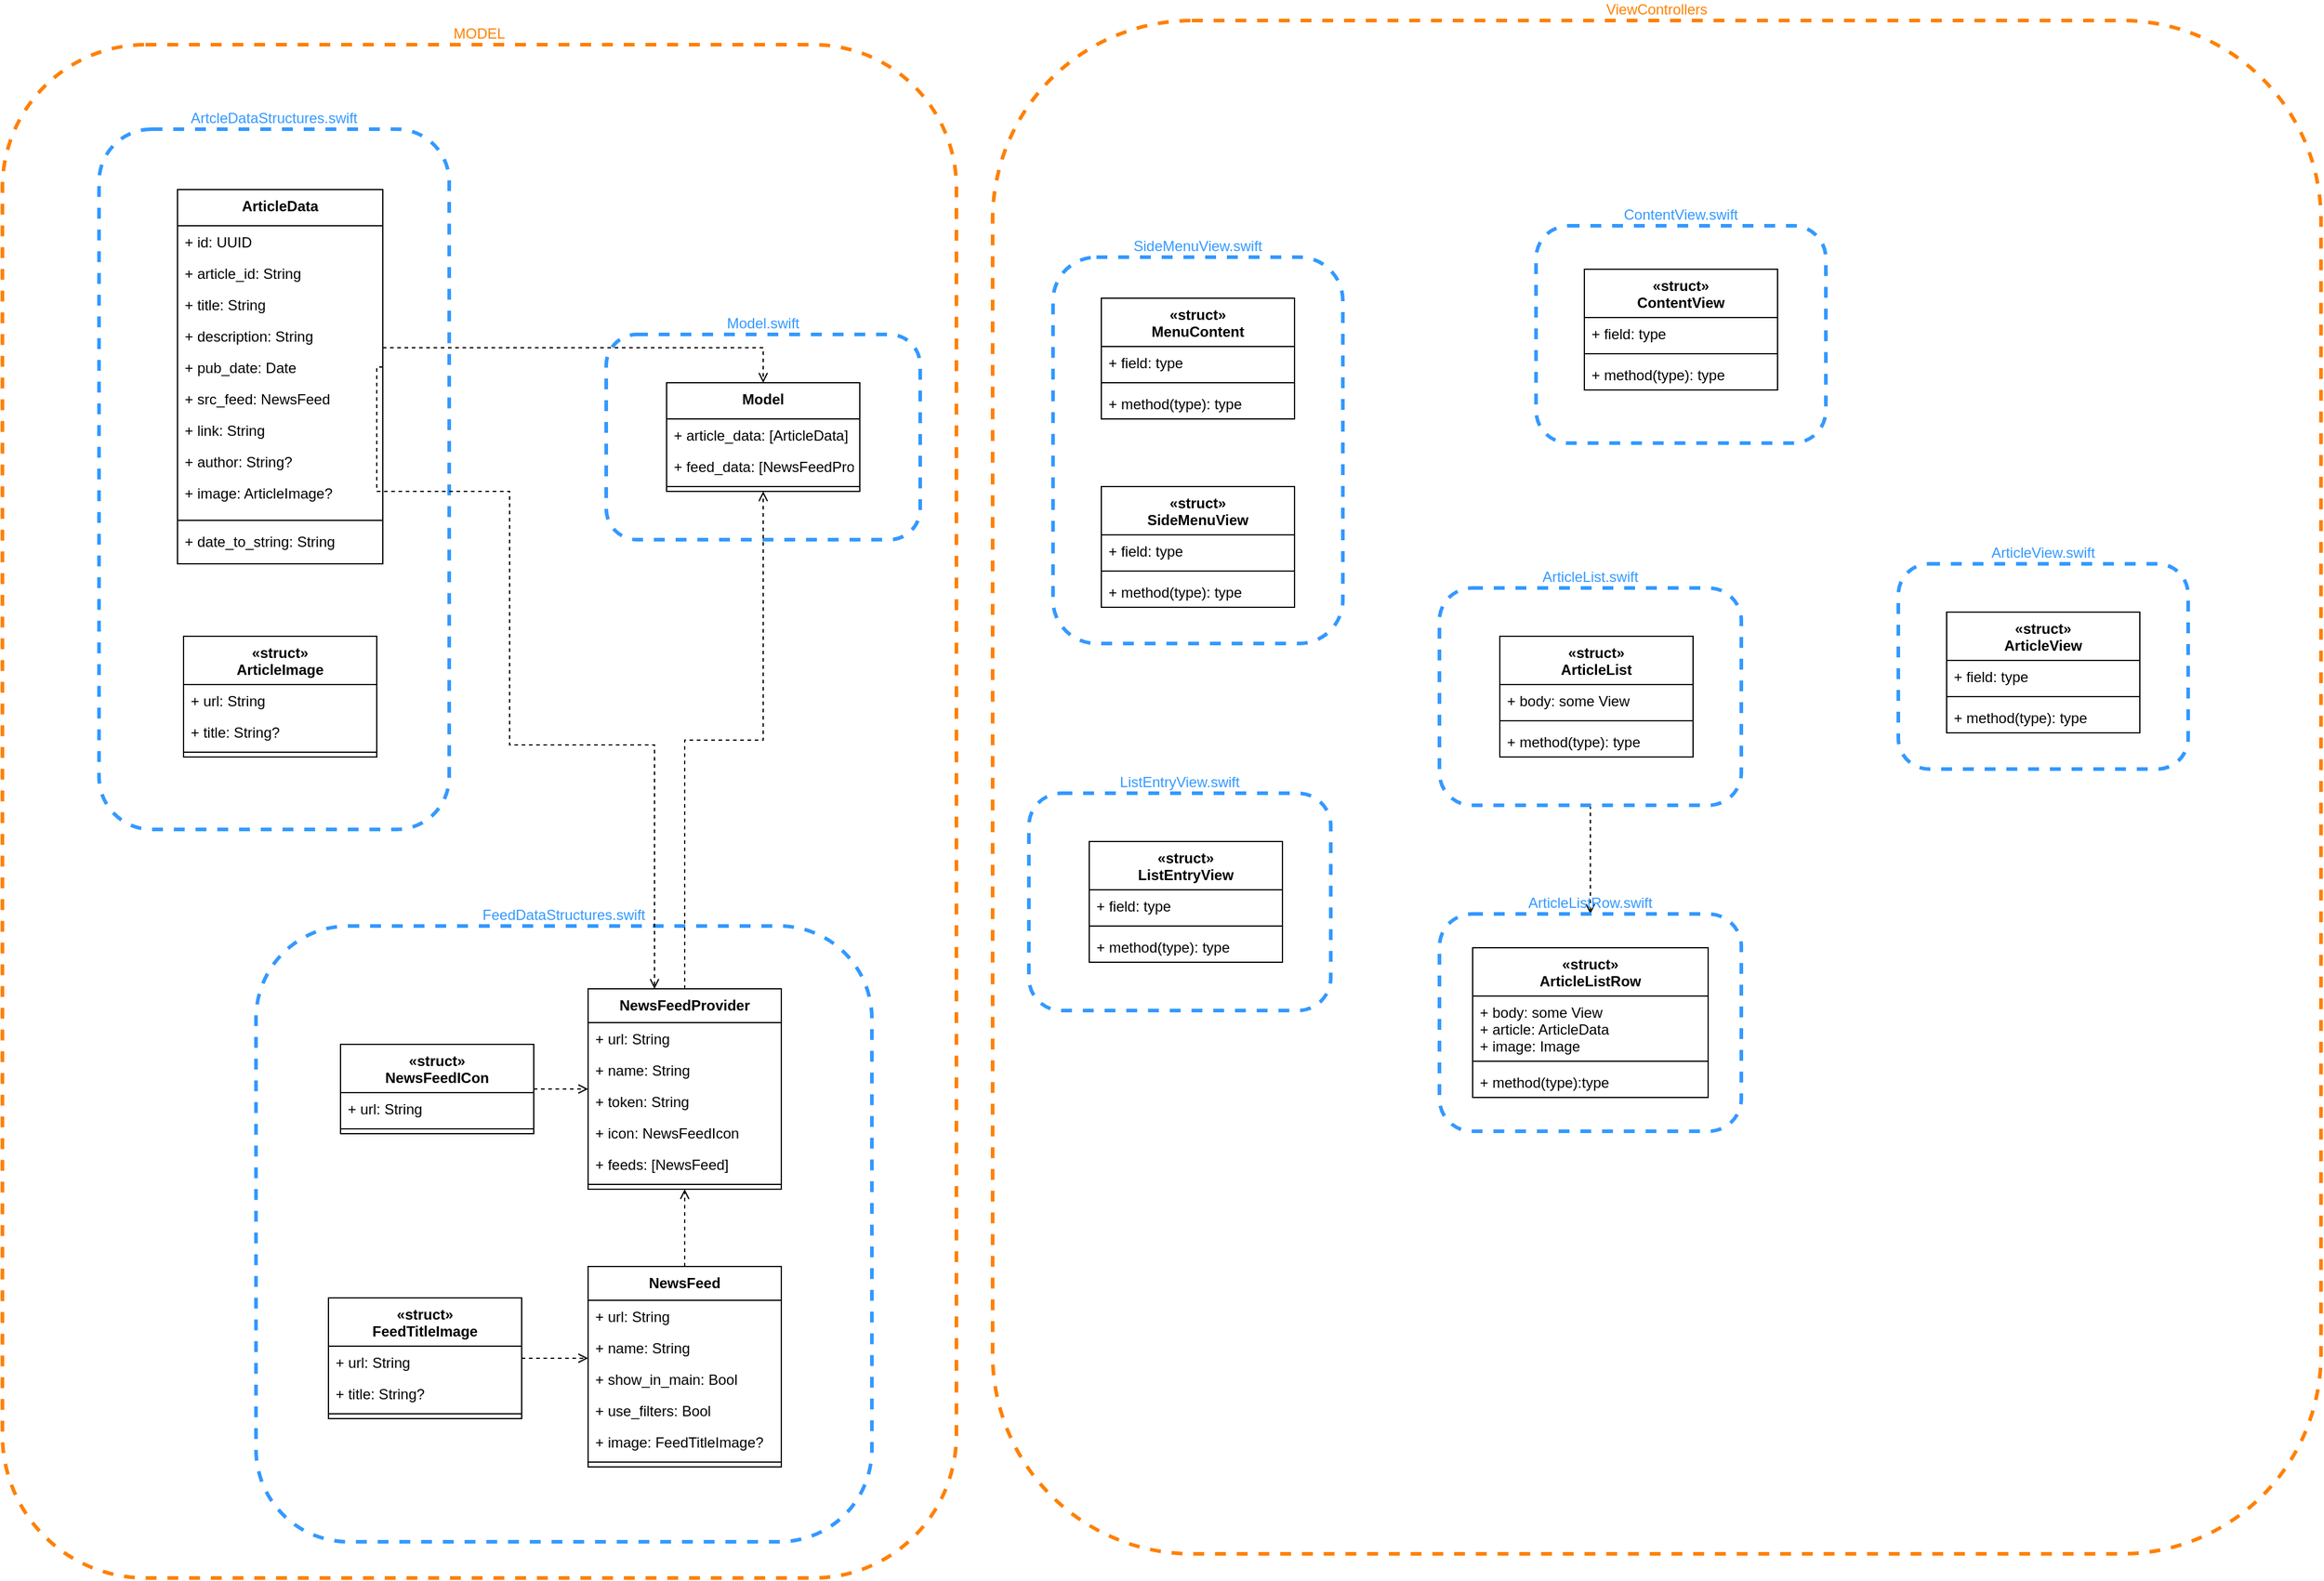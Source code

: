 <mxfile version="13.7.9" type="device"><diagram id="l1xl0v1_wxaMsd1O183A" name="UML"><mxGraphModel dx="2893" dy="1143" grid="1" gridSize="10" guides="1" tooltips="1" connect="1" arrows="1" fold="1" page="1" pageScale="1" pageWidth="827" pageHeight="1169" math="0" shadow="0"><root><mxCell id="0"/><mxCell id="1" parent="0"/><mxCell id="jRbRf-JTC5As9jBnpH00-109" value="ViewControllers" style="rounded=1;whiteSpace=wrap;html=1;fillColor=none;dashed=1;strokeWidth=3;labelPosition=center;verticalLabelPosition=top;align=center;verticalAlign=bottom;strokeColor=#FF8000;fontColor=#FF8000;" parent="1" vertex="1"><mxGeometry x="590" y="60" width="1100" height="1270" as="geometry"/></mxCell><mxCell id="jRbRf-JTC5As9jBnpH00-107" value="MODEL" style="rounded=1;whiteSpace=wrap;html=1;fillColor=none;dashed=1;strokeWidth=3;labelPosition=center;verticalLabelPosition=top;align=center;verticalAlign=bottom;strokeColor=#FF8000;fontColor=#FF8000;" parent="1" vertex="1"><mxGeometry x="-230" y="80" width="790" height="1270" as="geometry"/></mxCell><mxCell id="jRbRf-JTC5As9jBnpH00-10" value="Model.swift" style="rounded=1;whiteSpace=wrap;html=1;fillColor=none;dashed=1;strokeWidth=3;labelPosition=center;verticalLabelPosition=top;align=center;verticalAlign=bottom;strokeColor=#3399FF;fontColor=#3399FF;" parent="1" vertex="1"><mxGeometry x="270" y="320" width="260" height="170" as="geometry"/></mxCell><mxCell id="jRbRf-JTC5As9jBnpH00-24" value="SideMenuView.swift" style="rounded=1;whiteSpace=wrap;html=1;fillColor=none;dashed=1;strokeWidth=3;labelPosition=center;verticalLabelPosition=top;align=center;verticalAlign=bottom;strokeColor=#3399FF;fontColor=#3399FF;" parent="1" vertex="1"><mxGeometry x="640" y="256" width="240" height="320" as="geometry"/></mxCell><mxCell id="jRbRf-JTC5As9jBnpH00-15" value="ArtcleDataStructures.swift" style="rounded=1;whiteSpace=wrap;html=1;fillColor=none;dashed=1;strokeWidth=3;labelPosition=center;verticalLabelPosition=top;align=center;verticalAlign=bottom;strokeColor=#3399FF;fontColor=#3399FF;" parent="1" vertex="1"><mxGeometry x="-150" y="150" width="290" height="580" as="geometry"/></mxCell><mxCell id="jRbRf-JTC5As9jBnpH00-16" value="«struct»&#10;MenuContent" style="swimlane;fontStyle=1;align=center;verticalAlign=top;childLayout=stackLayout;horizontal=1;startSize=40;horizontalStack=0;resizeParent=1;resizeParentMax=0;resizeLast=0;collapsible=1;marginBottom=0;strokeColor=#000000;strokeWidth=1;fillColor=none;fontColor=#000000;" parent="1" vertex="1"><mxGeometry x="680" y="290" width="160" height="100" as="geometry"/></mxCell><mxCell id="jRbRf-JTC5As9jBnpH00-17" value="+ field: type" style="text;strokeColor=none;fillColor=none;align=left;verticalAlign=top;spacingLeft=4;spacingRight=4;overflow=hidden;rotatable=0;points=[[0,0.5],[1,0.5]];portConstraint=eastwest;" parent="jRbRf-JTC5As9jBnpH00-16" vertex="1"><mxGeometry y="40" width="160" height="26" as="geometry"/></mxCell><mxCell id="jRbRf-JTC5As9jBnpH00-18" value="" style="line;strokeWidth=1;fillColor=none;align=left;verticalAlign=middle;spacingTop=-1;spacingLeft=3;spacingRight=3;rotatable=0;labelPosition=right;points=[];portConstraint=eastwest;" parent="jRbRf-JTC5As9jBnpH00-16" vertex="1"><mxGeometry y="66" width="160" height="8" as="geometry"/></mxCell><mxCell id="jRbRf-JTC5As9jBnpH00-19" value="+ method(type): type" style="text;strokeColor=none;fillColor=none;align=left;verticalAlign=top;spacingLeft=4;spacingRight=4;overflow=hidden;rotatable=0;points=[[0,0.5],[1,0.5]];portConstraint=eastwest;" parent="jRbRf-JTC5As9jBnpH00-16" vertex="1"><mxGeometry y="74" width="160" height="26" as="geometry"/></mxCell><mxCell id="jRbRf-JTC5As9jBnpH00-25" value="«struct»&#10;SideMenuView" style="swimlane;fontStyle=1;align=center;verticalAlign=top;childLayout=stackLayout;horizontal=1;startSize=40;horizontalStack=0;resizeParent=1;resizeParentMax=0;resizeLast=0;collapsible=1;marginBottom=0;strokeColor=#000000;strokeWidth=1;fillColor=none;fontColor=#000000;" parent="1" vertex="1"><mxGeometry x="680" y="446.0" width="160" height="100" as="geometry"/></mxCell><mxCell id="jRbRf-JTC5As9jBnpH00-26" value="+ field: type" style="text;strokeColor=none;fillColor=none;align=left;verticalAlign=top;spacingLeft=4;spacingRight=4;overflow=hidden;rotatable=0;points=[[0,0.5],[1,0.5]];portConstraint=eastwest;" parent="jRbRf-JTC5As9jBnpH00-25" vertex="1"><mxGeometry y="40" width="160" height="26" as="geometry"/></mxCell><mxCell id="jRbRf-JTC5As9jBnpH00-27" value="" style="line;strokeWidth=1;fillColor=none;align=left;verticalAlign=middle;spacingTop=-1;spacingLeft=3;spacingRight=3;rotatable=0;labelPosition=right;points=[];portConstraint=eastwest;" parent="jRbRf-JTC5As9jBnpH00-25" vertex="1"><mxGeometry y="66" width="160" height="8" as="geometry"/></mxCell><mxCell id="jRbRf-JTC5As9jBnpH00-28" value="+ method(type): type" style="text;strokeColor=none;fillColor=none;align=left;verticalAlign=top;spacingLeft=4;spacingRight=4;overflow=hidden;rotatable=0;points=[[0,0.5],[1,0.5]];portConstraint=eastwest;" parent="jRbRf-JTC5As9jBnpH00-25" vertex="1"><mxGeometry y="74" width="160" height="26" as="geometry"/></mxCell><mxCell id="jRbRf-JTC5As9jBnpH00-29" value="Model" style="swimlane;fontStyle=1;align=center;verticalAlign=top;childLayout=stackLayout;horizontal=1;startSize=30;horizontalStack=0;resizeParent=1;resizeParentMax=0;resizeLast=0;collapsible=1;marginBottom=0;strokeColor=#000000;strokeWidth=1;fillColor=none;fontColor=#000000;" parent="1" vertex="1"><mxGeometry x="320" y="360.0" width="160" height="90" as="geometry"/></mxCell><mxCell id="jRbRf-JTC5As9jBnpH00-30" value="+ article_data: [ArticleData]" style="text;strokeColor=none;fillColor=none;align=left;verticalAlign=top;spacingLeft=4;spacingRight=4;overflow=hidden;rotatable=0;points=[[0,0.5],[1,0.5]];portConstraint=eastwest;" parent="jRbRf-JTC5As9jBnpH00-29" vertex="1"><mxGeometry y="30" width="160" height="26" as="geometry"/></mxCell><mxCell id="jRbRf-JTC5As9jBnpH00-105" value="+ feed_data: [NewsFeedProvider]" style="text;strokeColor=none;fillColor=none;align=left;verticalAlign=top;spacingLeft=4;spacingRight=4;overflow=hidden;rotatable=0;points=[[0,0.5],[1,0.5]];portConstraint=eastwest;" parent="jRbRf-JTC5As9jBnpH00-29" vertex="1"><mxGeometry y="56" width="160" height="26" as="geometry"/></mxCell><mxCell id="jRbRf-JTC5As9jBnpH00-31" value="" style="line;strokeWidth=1;fillColor=none;align=left;verticalAlign=middle;spacingTop=-1;spacingLeft=3;spacingRight=3;rotatable=0;labelPosition=right;points=[];portConstraint=eastwest;" parent="jRbRf-JTC5As9jBnpH00-29" vertex="1"><mxGeometry y="82" width="160" height="8" as="geometry"/></mxCell><mxCell id="jRbRf-JTC5As9jBnpH00-37" value="ListEntryView.swift" style="rounded=1;whiteSpace=wrap;html=1;fillColor=none;dashed=1;strokeWidth=3;labelPosition=center;verticalLabelPosition=top;align=center;verticalAlign=bottom;strokeColor=#3399FF;fontColor=#3399FF;" parent="1" vertex="1"><mxGeometry x="620" y="700" width="250" height="180" as="geometry"/></mxCell><mxCell id="jRbRf-JTC5As9jBnpH00-38" value="«struct»&#10;ListEntryView" style="swimlane;fontStyle=1;align=center;verticalAlign=top;childLayout=stackLayout;horizontal=1;startSize=40;horizontalStack=0;resizeParent=1;resizeParentMax=0;resizeLast=0;collapsible=1;marginBottom=0;strokeColor=#000000;strokeWidth=1;fillColor=none;fontColor=#000000;" parent="1" vertex="1"><mxGeometry x="670" y="740.0" width="160" height="100" as="geometry"/></mxCell><mxCell id="jRbRf-JTC5As9jBnpH00-39" value="+ field: type" style="text;strokeColor=none;fillColor=none;align=left;verticalAlign=top;spacingLeft=4;spacingRight=4;overflow=hidden;rotatable=0;points=[[0,0.5],[1,0.5]];portConstraint=eastwest;" parent="jRbRf-JTC5As9jBnpH00-38" vertex="1"><mxGeometry y="40" width="160" height="26" as="geometry"/></mxCell><mxCell id="jRbRf-JTC5As9jBnpH00-40" value="" style="line;strokeWidth=1;fillColor=none;align=left;verticalAlign=middle;spacingTop=-1;spacingLeft=3;spacingRight=3;rotatable=0;labelPosition=right;points=[];portConstraint=eastwest;" parent="jRbRf-JTC5As9jBnpH00-38" vertex="1"><mxGeometry y="66" width="160" height="8" as="geometry"/></mxCell><mxCell id="jRbRf-JTC5As9jBnpH00-41" value="+ method(type): type" style="text;strokeColor=none;fillColor=none;align=left;verticalAlign=top;spacingLeft=4;spacingRight=4;overflow=hidden;rotatable=0;points=[[0,0.5],[1,0.5]];portConstraint=eastwest;" parent="jRbRf-JTC5As9jBnpH00-38" vertex="1"><mxGeometry y="74" width="160" height="26" as="geometry"/></mxCell><mxCell id="jRbRf-JTC5As9jBnpH00-42" value="ArticleView.swift" style="rounded=1;whiteSpace=wrap;html=1;fillColor=none;dashed=1;strokeWidth=3;labelPosition=center;verticalLabelPosition=top;align=center;verticalAlign=bottom;strokeColor=#3399FF;fontColor=#3399FF;" parent="1" vertex="1"><mxGeometry x="1340" y="510" width="240" height="170" as="geometry"/></mxCell><mxCell id="ClGnyrPsY6GVjufxutPG-16" style="edgeStyle=orthogonalEdgeStyle;rounded=0;orthogonalLoop=1;jettySize=auto;html=1;exitX=0.5;exitY=1;exitDx=0;exitDy=0;entryX=0.5;entryY=0;entryDx=0;entryDy=0;dashed=1;endArrow=open;endFill=0;" parent="1" source="jRbRf-JTC5As9jBnpH00-47" target="ClGnyrPsY6GVjufxutPG-6" edge="1"><mxGeometry relative="1" as="geometry"/></mxCell><mxCell id="jRbRf-JTC5As9jBnpH00-47" value="ArticleList.swift" style="rounded=1;whiteSpace=wrap;html=1;fillColor=none;dashed=1;strokeWidth=3;labelPosition=center;verticalLabelPosition=top;align=center;verticalAlign=bottom;strokeColor=#3399FF;fontColor=#3399FF;" parent="1" vertex="1"><mxGeometry x="960" y="530" width="250" height="180" as="geometry"/></mxCell><mxCell id="jRbRf-JTC5As9jBnpH00-52" value="ContentView.swift" style="rounded=1;whiteSpace=wrap;html=1;fillColor=none;dashed=1;strokeWidth=3;labelPosition=center;verticalLabelPosition=top;align=center;verticalAlign=bottom;strokeColor=#3399FF;fontColor=#3399FF;" parent="1" vertex="1"><mxGeometry x="1040" y="230" width="240" height="180" as="geometry"/></mxCell><mxCell id="jRbRf-JTC5As9jBnpH00-53" value="«struct»&#10;ContentView" style="swimlane;fontStyle=1;align=center;verticalAlign=top;childLayout=stackLayout;horizontal=1;startSize=40;horizontalStack=0;resizeParent=1;resizeParentMax=0;resizeLast=0;collapsible=1;marginBottom=0;strokeColor=#000000;strokeWidth=1;fillColor=none;fontColor=#000000;" parent="1" vertex="1"><mxGeometry x="1080" y="266.0" width="160" height="100" as="geometry"/></mxCell><mxCell id="jRbRf-JTC5As9jBnpH00-54" value="+ field: type" style="text;strokeColor=none;fillColor=none;align=left;verticalAlign=top;spacingLeft=4;spacingRight=4;overflow=hidden;rotatable=0;points=[[0,0.5],[1,0.5]];portConstraint=eastwest;" parent="jRbRf-JTC5As9jBnpH00-53" vertex="1"><mxGeometry y="40" width="160" height="26" as="geometry"/></mxCell><mxCell id="jRbRf-JTC5As9jBnpH00-55" value="" style="line;strokeWidth=1;fillColor=none;align=left;verticalAlign=middle;spacingTop=-1;spacingLeft=3;spacingRight=3;rotatable=0;labelPosition=right;points=[];portConstraint=eastwest;" parent="jRbRf-JTC5As9jBnpH00-53" vertex="1"><mxGeometry y="66" width="160" height="8" as="geometry"/></mxCell><mxCell id="jRbRf-JTC5As9jBnpH00-56" value="+ method(type): type" style="text;strokeColor=none;fillColor=none;align=left;verticalAlign=top;spacingLeft=4;spacingRight=4;overflow=hidden;rotatable=0;points=[[0,0.5],[1,0.5]];portConstraint=eastwest;" parent="jRbRf-JTC5As9jBnpH00-53" vertex="1"><mxGeometry y="74" width="160" height="26" as="geometry"/></mxCell><mxCell id="jRbRf-JTC5As9jBnpH00-43" value="«struct»&#10;ArticleView" style="swimlane;fontStyle=1;align=center;verticalAlign=top;childLayout=stackLayout;horizontal=1;startSize=40;horizontalStack=0;resizeParent=1;resizeParentMax=0;resizeLast=0;collapsible=1;marginBottom=0;strokeColor=#000000;strokeWidth=1;fillColor=none;fontColor=#000000;" parent="1" vertex="1"><mxGeometry x="1380" y="550.0" width="160" height="100" as="geometry"/></mxCell><mxCell id="jRbRf-JTC5As9jBnpH00-44" value="+ field: type" style="text;strokeColor=none;fillColor=none;align=left;verticalAlign=top;spacingLeft=4;spacingRight=4;overflow=hidden;rotatable=0;points=[[0,0.5],[1,0.5]];portConstraint=eastwest;" parent="jRbRf-JTC5As9jBnpH00-43" vertex="1"><mxGeometry y="40" width="160" height="26" as="geometry"/></mxCell><mxCell id="jRbRf-JTC5As9jBnpH00-45" value="" style="line;strokeWidth=1;fillColor=none;align=left;verticalAlign=middle;spacingTop=-1;spacingLeft=3;spacingRight=3;rotatable=0;labelPosition=right;points=[];portConstraint=eastwest;" parent="jRbRf-JTC5As9jBnpH00-43" vertex="1"><mxGeometry y="66" width="160" height="8" as="geometry"/></mxCell><mxCell id="jRbRf-JTC5As9jBnpH00-46" value="+ method(type): type" style="text;strokeColor=none;fillColor=none;align=left;verticalAlign=top;spacingLeft=4;spacingRight=4;overflow=hidden;rotatable=0;points=[[0,0.5],[1,0.5]];portConstraint=eastwest;" parent="jRbRf-JTC5As9jBnpH00-43" vertex="1"><mxGeometry y="74" width="160" height="26" as="geometry"/></mxCell><mxCell id="jRbRf-JTC5As9jBnpH00-48" value="«struct»&#10;ArticleList" style="swimlane;fontStyle=1;align=center;verticalAlign=top;childLayout=stackLayout;horizontal=1;startSize=40;horizontalStack=0;resizeParent=1;resizeParentMax=0;resizeLast=0;collapsible=1;marginBottom=0;strokeColor=#000000;strokeWidth=1;fillColor=none;fontColor=#000000;" parent="1" vertex="1"><mxGeometry x="1010" y="570.0" width="160" height="100" as="geometry"/></mxCell><mxCell id="jRbRf-JTC5As9jBnpH00-49" value="+ body: some View" style="text;strokeColor=none;fillColor=none;align=left;verticalAlign=top;spacingLeft=4;spacingRight=4;overflow=hidden;rotatable=0;points=[[0,0.5],[1,0.5]];portConstraint=eastwest;" parent="jRbRf-JTC5As9jBnpH00-48" vertex="1"><mxGeometry y="40" width="160" height="26" as="geometry"/></mxCell><mxCell id="jRbRf-JTC5As9jBnpH00-50" value="" style="line;strokeWidth=1;fillColor=none;align=left;verticalAlign=middle;spacingTop=-1;spacingLeft=3;spacingRight=3;rotatable=0;labelPosition=right;points=[];portConstraint=eastwest;" parent="jRbRf-JTC5As9jBnpH00-48" vertex="1"><mxGeometry y="66" width="160" height="8" as="geometry"/></mxCell><mxCell id="jRbRf-JTC5As9jBnpH00-51" value="+ method(type): type" style="text;strokeColor=none;fillColor=none;align=left;verticalAlign=top;spacingLeft=4;spacingRight=4;overflow=hidden;rotatable=0;points=[[0,0.5],[1,0.5]];portConstraint=eastwest;" parent="jRbRf-JTC5As9jBnpH00-48" vertex="1"><mxGeometry y="74" width="160" height="26" as="geometry"/></mxCell><mxCell id="jRbRf-JTC5As9jBnpH00-72" style="edgeStyle=orthogonalEdgeStyle;rounded=0;orthogonalLoop=1;jettySize=auto;html=1;dashed=1;fontColor=#000000;endArrow=open;endFill=0;" parent="1" target="jRbRf-JTC5As9jBnpH00-33" edge="1"><mxGeometry relative="1" as="geometry"><Array as="points"><mxPoint y="460"/><mxPoint y="460"/></Array><mxPoint y="510" as="sourcePoint"/></mxGeometry></mxCell><mxCell id="jRbRf-JTC5As9jBnpH00-67" value="«struct»&#10;ArticleImage" style="swimlane;fontStyle=1;align=center;verticalAlign=top;childLayout=stackLayout;horizontal=1;startSize=40;horizontalStack=0;resizeParent=1;resizeParentMax=0;resizeLast=0;collapsible=1;marginBottom=0;strokeColor=#000000;strokeWidth=1;fillColor=none;fontColor=#000000;" parent="1" vertex="1"><mxGeometry x="-80" y="570.0" width="160" height="100" as="geometry"/></mxCell><mxCell id="jRbRf-JTC5As9jBnpH00-68" value="+ url: String" style="text;strokeColor=none;fillColor=none;align=left;verticalAlign=top;spacingLeft=4;spacingRight=4;overflow=hidden;rotatable=0;points=[[0,0.5],[1,0.5]];portConstraint=eastwest;" parent="jRbRf-JTC5As9jBnpH00-67" vertex="1"><mxGeometry y="40" width="160" height="26" as="geometry"/></mxCell><mxCell id="jRbRf-JTC5As9jBnpH00-71" value="+ title: String?" style="text;strokeColor=none;fillColor=none;align=left;verticalAlign=top;spacingLeft=4;spacingRight=4;overflow=hidden;rotatable=0;points=[[0,0.5],[1,0.5]];portConstraint=eastwest;" parent="jRbRf-JTC5As9jBnpH00-67" vertex="1"><mxGeometry y="66" width="160" height="26" as="geometry"/></mxCell><mxCell id="jRbRf-JTC5As9jBnpH00-69" value="" style="line;strokeWidth=1;fillColor=none;align=left;verticalAlign=middle;spacingTop=-1;spacingLeft=3;spacingRight=3;rotatable=0;labelPosition=right;points=[];portConstraint=eastwest;" parent="jRbRf-JTC5As9jBnpH00-67" vertex="1"><mxGeometry y="92" width="160" height="8" as="geometry"/></mxCell><mxCell id="jRbRf-JTC5As9jBnpH00-73" value="FeedDataStructures.swift" style="rounded=1;whiteSpace=wrap;html=1;fillColor=none;dashed=1;strokeWidth=3;labelPosition=center;verticalLabelPosition=top;align=center;verticalAlign=bottom;strokeColor=#3399FF;fontColor=#3399FF;" parent="1" vertex="1"><mxGeometry x="-20" y="810" width="510" height="510" as="geometry"/></mxCell><mxCell id="jRbRf-JTC5As9jBnpH00-102" style="edgeStyle=orthogonalEdgeStyle;rounded=0;orthogonalLoop=1;jettySize=auto;html=1;dashed=1;endArrow=open;endFill=0;fontColor=#000000;" parent="1" source="jRbRf-JTC5As9jBnpH00-92" target="jRbRf-JTC5As9jBnpH00-74" edge="1"><mxGeometry relative="1" as="geometry"/></mxCell><mxCell id="jRbRf-JTC5As9jBnpH00-103" style="edgeStyle=orthogonalEdgeStyle;rounded=0;orthogonalLoop=1;jettySize=auto;html=1;dashed=1;endArrow=open;endFill=0;fontColor=#000000;" parent="1" source="jRbRf-JTC5As9jBnpH00-83" target="jRbRf-JTC5As9jBnpH00-74" edge="1"><mxGeometry relative="1" as="geometry"/></mxCell><mxCell id="jRbRf-JTC5As9jBnpH00-104" style="edgeStyle=orthogonalEdgeStyle;rounded=0;orthogonalLoop=1;jettySize=auto;html=1;dashed=1;endArrow=open;endFill=0;fontColor=#000000;" parent="1" source="jRbRf-JTC5As9jBnpH00-74" target="jRbRf-JTC5As9jBnpH00-29" edge="1"><mxGeometry relative="1" as="geometry"/></mxCell><mxCell id="jRbRf-JTC5As9jBnpH00-74" value="NewsFeedProvider" style="swimlane;fontStyle=1;align=center;verticalAlign=top;childLayout=stackLayout;horizontal=1;startSize=28;horizontalStack=0;resizeParent=1;resizeParentMax=0;resizeLast=0;collapsible=1;marginBottom=0;strokeColor=#000000;strokeWidth=1;fillColor=none;fontColor=#000000;" parent="1" vertex="1"><mxGeometry x="255" y="862.0" width="160" height="166" as="geometry"/></mxCell><mxCell id="jRbRf-JTC5As9jBnpH00-75" value="+ url: String" style="text;strokeColor=none;fillColor=none;align=left;verticalAlign=top;spacingLeft=4;spacingRight=4;overflow=hidden;rotatable=0;points=[[0,0.5],[1,0.5]];portConstraint=eastwest;" parent="jRbRf-JTC5As9jBnpH00-74" vertex="1"><mxGeometry y="28" width="160" height="26" as="geometry"/></mxCell><mxCell id="jRbRf-JTC5As9jBnpH00-78" value="+ name: String" style="text;strokeColor=none;fillColor=none;align=left;verticalAlign=top;spacingLeft=4;spacingRight=4;overflow=hidden;rotatable=0;points=[[0,0.5],[1,0.5]];portConstraint=eastwest;" parent="jRbRf-JTC5As9jBnpH00-74" vertex="1"><mxGeometry y="54" width="160" height="26" as="geometry"/></mxCell><mxCell id="jRbRf-JTC5As9jBnpH00-79" value="+ token: String" style="text;strokeColor=none;fillColor=none;align=left;verticalAlign=top;spacingLeft=4;spacingRight=4;overflow=hidden;rotatable=0;points=[[0,0.5],[1,0.5]];portConstraint=eastwest;" parent="jRbRf-JTC5As9jBnpH00-74" vertex="1"><mxGeometry y="80" width="160" height="26" as="geometry"/></mxCell><mxCell id="jRbRf-JTC5As9jBnpH00-80" value="+ icon: NewsFeedIcon" style="text;strokeColor=none;fillColor=none;align=left;verticalAlign=top;spacingLeft=4;spacingRight=4;overflow=hidden;rotatable=0;points=[[0,0.5],[1,0.5]];portConstraint=eastwest;" parent="jRbRf-JTC5As9jBnpH00-74" vertex="1"><mxGeometry y="106" width="160" height="26" as="geometry"/></mxCell><mxCell id="jRbRf-JTC5As9jBnpH00-81" value="+ feeds: [NewsFeed]" style="text;strokeColor=none;fillColor=none;align=left;verticalAlign=top;spacingLeft=4;spacingRight=4;overflow=hidden;rotatable=0;points=[[0,0.5],[1,0.5]];portConstraint=eastwest;" parent="jRbRf-JTC5As9jBnpH00-74" vertex="1"><mxGeometry y="132" width="160" height="26" as="geometry"/></mxCell><mxCell id="jRbRf-JTC5As9jBnpH00-76" value="" style="line;strokeWidth=1;fillColor=none;align=left;verticalAlign=middle;spacingTop=-1;spacingLeft=3;spacingRight=3;rotatable=0;labelPosition=right;points=[];portConstraint=eastwest;" parent="jRbRf-JTC5As9jBnpH00-74" vertex="1"><mxGeometry y="158" width="160" height="8" as="geometry"/></mxCell><mxCell id="jRbRf-JTC5As9jBnpH00-83" value="NewsFeed" style="swimlane;fontStyle=1;align=center;verticalAlign=top;childLayout=stackLayout;horizontal=1;startSize=28;horizontalStack=0;resizeParent=1;resizeParentMax=0;resizeLast=0;collapsible=1;marginBottom=0;strokeColor=#000000;strokeWidth=1;fillColor=none;fontColor=#000000;" parent="1" vertex="1"><mxGeometry x="255" y="1092" width="160" height="166" as="geometry"/></mxCell><mxCell id="jRbRf-JTC5As9jBnpH00-84" value="+ url: String" style="text;strokeColor=none;fillColor=none;align=left;verticalAlign=top;spacingLeft=4;spacingRight=4;overflow=hidden;rotatable=0;points=[[0,0.5],[1,0.5]];portConstraint=eastwest;" parent="jRbRf-JTC5As9jBnpH00-83" vertex="1"><mxGeometry y="28" width="160" height="26" as="geometry"/></mxCell><mxCell id="jRbRf-JTC5As9jBnpH00-87" value="+ name: String" style="text;strokeColor=none;fillColor=none;align=left;verticalAlign=top;spacingLeft=4;spacingRight=4;overflow=hidden;rotatable=0;points=[[0,0.5],[1,0.5]];portConstraint=eastwest;" parent="jRbRf-JTC5As9jBnpH00-83" vertex="1"><mxGeometry y="54" width="160" height="26" as="geometry"/></mxCell><mxCell id="jRbRf-JTC5As9jBnpH00-89" value="+ show_in_main: Bool" style="text;strokeColor=none;fillColor=none;align=left;verticalAlign=top;spacingLeft=4;spacingRight=4;overflow=hidden;rotatable=0;points=[[0,0.5],[1,0.5]];portConstraint=eastwest;" parent="jRbRf-JTC5As9jBnpH00-83" vertex="1"><mxGeometry y="80" width="160" height="26" as="geometry"/></mxCell><mxCell id="jRbRf-JTC5As9jBnpH00-90" value="+ use_filters: Bool" style="text;strokeColor=none;fillColor=none;align=left;verticalAlign=top;spacingLeft=4;spacingRight=4;overflow=hidden;rotatable=0;points=[[0,0.5],[1,0.5]];portConstraint=eastwest;" parent="jRbRf-JTC5As9jBnpH00-83" vertex="1"><mxGeometry y="106" width="160" height="26" as="geometry"/></mxCell><mxCell id="jRbRf-JTC5As9jBnpH00-88" value="+ image: FeedTitleImage?" style="text;strokeColor=none;fillColor=none;align=left;verticalAlign=top;spacingLeft=4;spacingRight=4;overflow=hidden;rotatable=0;points=[[0,0.5],[1,0.5]];portConstraint=eastwest;" parent="jRbRf-JTC5As9jBnpH00-83" vertex="1"><mxGeometry y="132" width="160" height="26" as="geometry"/></mxCell><mxCell id="jRbRf-JTC5As9jBnpH00-85" value="" style="line;strokeWidth=1;fillColor=none;align=left;verticalAlign=middle;spacingTop=-1;spacingLeft=3;spacingRight=3;rotatable=0;labelPosition=right;points=[];portConstraint=eastwest;" parent="jRbRf-JTC5As9jBnpH00-83" vertex="1"><mxGeometry y="158" width="160" height="8" as="geometry"/></mxCell><mxCell id="jRbRf-JTC5As9jBnpH00-92" value="«struct»&#10;NewsFeedICon" style="swimlane;fontStyle=1;align=center;verticalAlign=top;childLayout=stackLayout;horizontal=1;startSize=40;horizontalStack=0;resizeParent=1;resizeParentMax=0;resizeLast=0;collapsible=1;marginBottom=0;strokeColor=#000000;strokeWidth=1;fillColor=none;fontColor=#000000;" parent="1" vertex="1"><mxGeometry x="50" y="908.0" width="160" height="74" as="geometry"/></mxCell><mxCell id="jRbRf-JTC5As9jBnpH00-93" value="+ url: String" style="text;strokeColor=none;fillColor=none;align=left;verticalAlign=top;spacingLeft=4;spacingRight=4;overflow=hidden;rotatable=0;points=[[0,0.5],[1,0.5]];portConstraint=eastwest;" parent="jRbRf-JTC5As9jBnpH00-92" vertex="1"><mxGeometry y="40" width="160" height="26" as="geometry"/></mxCell><mxCell id="jRbRf-JTC5As9jBnpH00-94" value="" style="line;strokeWidth=1;fillColor=none;align=left;verticalAlign=middle;spacingTop=-1;spacingLeft=3;spacingRight=3;rotatable=0;labelPosition=right;points=[];portConstraint=eastwest;" parent="jRbRf-JTC5As9jBnpH00-92" vertex="1"><mxGeometry y="66" width="160" height="8" as="geometry"/></mxCell><mxCell id="jRbRf-JTC5As9jBnpH00-106" style="edgeStyle=orthogonalEdgeStyle;rounded=0;orthogonalLoop=1;jettySize=auto;html=1;dashed=1;endArrow=open;endFill=0;fontColor=#000000;" parent="1" source="jRbRf-JTC5As9jBnpH00-97" target="jRbRf-JTC5As9jBnpH00-83" edge="1"><mxGeometry relative="1" as="geometry"><Array as="points"><mxPoint x="240" y="1168"/><mxPoint x="240" y="1168"/></Array></mxGeometry></mxCell><mxCell id="jRbRf-JTC5As9jBnpH00-97" value="«struct»&#10;FeedTitleImage" style="swimlane;fontStyle=1;align=center;verticalAlign=top;childLayout=stackLayout;horizontal=1;startSize=40;horizontalStack=0;resizeParent=1;resizeParentMax=0;resizeLast=0;collapsible=1;marginBottom=0;strokeColor=#000000;strokeWidth=1;fillColor=none;fontColor=#000000;" parent="1" vertex="1"><mxGeometry x="40" y="1118" width="160" height="100" as="geometry"/></mxCell><mxCell id="jRbRf-JTC5As9jBnpH00-98" value="+ url: String" style="text;strokeColor=none;fillColor=none;align=left;verticalAlign=top;spacingLeft=4;spacingRight=4;overflow=hidden;rotatable=0;points=[[0,0.5],[1,0.5]];portConstraint=eastwest;" parent="jRbRf-JTC5As9jBnpH00-97" vertex="1"><mxGeometry y="40" width="160" height="26" as="geometry"/></mxCell><mxCell id="jRbRf-JTC5As9jBnpH00-100" value="+ title: String?" style="text;strokeColor=none;fillColor=none;align=left;verticalAlign=top;spacingLeft=4;spacingRight=4;overflow=hidden;rotatable=0;points=[[0,0.5],[1,0.5]];portConstraint=eastwest;" parent="jRbRf-JTC5As9jBnpH00-97" vertex="1"><mxGeometry y="66" width="160" height="26" as="geometry"/></mxCell><mxCell id="jRbRf-JTC5As9jBnpH00-99" value="" style="line;strokeWidth=1;fillColor=none;align=left;verticalAlign=middle;spacingTop=-1;spacingLeft=3;spacingRight=3;rotatable=0;labelPosition=right;points=[];portConstraint=eastwest;" parent="jRbRf-JTC5As9jBnpH00-97" vertex="1"><mxGeometry y="92" width="160" height="8" as="geometry"/></mxCell><mxCell id="jRbRf-JTC5As9jBnpH00-111" style="edgeStyle=orthogonalEdgeStyle;rounded=0;orthogonalLoop=1;jettySize=auto;html=1;exitX=1;exitY=0.5;exitDx=0;exitDy=0;dashed=1;endArrow=open;endFill=0;fontColor=#FF8000;" parent="1" source="jRbRf-JTC5As9jBnpH00-62" target="jRbRf-JTC5As9jBnpH00-74" edge="1"><mxGeometry relative="1" as="geometry"><Array as="points"><mxPoint x="80" y="450"/><mxPoint x="190" y="450"/><mxPoint x="190" y="660"/><mxPoint x="310" y="660"/></Array></mxGeometry></mxCell><mxCell id="jRbRf-JTC5As9jBnpH00-112" style="edgeStyle=orthogonalEdgeStyle;rounded=0;orthogonalLoop=1;jettySize=auto;html=1;dashed=1;endArrow=open;endFill=0;fontColor=#FF8000;" parent="1" source="jRbRf-JTC5As9jBnpH00-59" target="jRbRf-JTC5As9jBnpH00-29" edge="1"><mxGeometry relative="1" as="geometry"><Array as="points"><mxPoint x="400" y="331"/></Array></mxGeometry></mxCell><mxCell id="ClGnyrPsY6GVjufxutPG-6" value="ArticleListRow.swift&lt;br&gt;" style="rounded=1;whiteSpace=wrap;html=1;fillColor=none;dashed=1;strokeWidth=3;labelPosition=center;verticalLabelPosition=top;align=center;verticalAlign=bottom;strokeColor=#3399FF;fontColor=#3399FF;" parent="1" vertex="1"><mxGeometry x="960" y="800" width="250" height="180" as="geometry"/></mxCell><mxCell id="ClGnyrPsY6GVjufxutPG-7" value="«struct»&#10;ArticleListRow&#10;" style="swimlane;fontStyle=1;align=center;verticalAlign=top;childLayout=stackLayout;horizontal=1;startSize=40;horizontalStack=0;resizeParent=1;resizeParentMax=0;resizeLast=0;collapsible=1;marginBottom=0;strokeColor=#000000;strokeWidth=1;fillColor=none;fontColor=#000000;" parent="1" vertex="1"><mxGeometry x="987.5" y="828" width="195" height="124" as="geometry"/></mxCell><mxCell id="ClGnyrPsY6GVjufxutPG-8" value="+ body: some View&#10;+ article: ArticleData&#10;+ image: Image" style="text;strokeColor=none;fillColor=none;align=left;verticalAlign=top;spacingLeft=4;spacingRight=4;overflow=hidden;rotatable=0;points=[[0,0.5],[1,0.5]];portConstraint=eastwest;" parent="ClGnyrPsY6GVjufxutPG-7" vertex="1"><mxGeometry y="40" width="195" height="50" as="geometry"/></mxCell><mxCell id="ClGnyrPsY6GVjufxutPG-9" value="" style="line;strokeWidth=1;fillColor=none;align=left;verticalAlign=middle;spacingTop=-1;spacingLeft=3;spacingRight=3;rotatable=0;labelPosition=right;points=[];portConstraint=eastwest;" parent="ClGnyrPsY6GVjufxutPG-7" vertex="1"><mxGeometry y="90" width="195" height="8" as="geometry"/></mxCell><mxCell id="ClGnyrPsY6GVjufxutPG-10" value="+ method(type):type" style="text;strokeColor=none;fillColor=none;align=left;verticalAlign=top;spacingLeft=4;spacingRight=4;overflow=hidden;rotatable=0;points=[[0,0.5],[1,0.5]];portConstraint=eastwest;" parent="ClGnyrPsY6GVjufxutPG-7" vertex="1"><mxGeometry y="98" width="195" height="26" as="geometry"/></mxCell><mxCell id="jRbRf-JTC5As9jBnpH00-33" value="ArticleData" style="swimlane;fontStyle=1;align=center;verticalAlign=top;childLayout=stackLayout;horizontal=1;startSize=30;horizontalStack=0;resizeParent=1;resizeParentMax=0;resizeLast=0;collapsible=1;marginBottom=0;strokeColor=#000000;strokeWidth=1;fillColor=none;fontColor=#000000;" parent="1" vertex="1"><mxGeometry x="-85" y="200" width="170" height="310" as="geometry"><mxRectangle x="-80" y="170" width="100" height="30" as="alternateBounds"/></mxGeometry></mxCell><mxCell id="jRbRf-JTC5As9jBnpH00-34" value="+ id: UUID" style="text;strokeColor=none;fillColor=none;align=left;verticalAlign=top;spacingLeft=4;spacingRight=4;overflow=hidden;rotatable=0;points=[[0,0.5],[1,0.5]];portConstraint=eastwest;" parent="jRbRf-JTC5As9jBnpH00-33" vertex="1"><mxGeometry y="30" width="170" height="26" as="geometry"/></mxCell><mxCell id="jRbRf-JTC5As9jBnpH00-57" value="+ article_id: String" style="text;strokeColor=none;fillColor=none;align=left;verticalAlign=top;spacingLeft=4;spacingRight=4;overflow=hidden;rotatable=0;points=[[0,0.5],[1,0.5]];portConstraint=eastwest;" parent="jRbRf-JTC5As9jBnpH00-33" vertex="1"><mxGeometry y="56" width="170" height="26" as="geometry"/></mxCell><mxCell id="jRbRf-JTC5As9jBnpH00-58" value="+ title: String" style="text;strokeColor=none;fillColor=none;align=left;verticalAlign=top;spacingLeft=4;spacingRight=4;overflow=hidden;rotatable=0;points=[[0,0.5],[1,0.5]];portConstraint=eastwest;" parent="jRbRf-JTC5As9jBnpH00-33" vertex="1"><mxGeometry y="82" width="170" height="26" as="geometry"/></mxCell><mxCell id="jRbRf-JTC5As9jBnpH00-59" value="+ description: String" style="text;strokeColor=none;fillColor=none;align=left;verticalAlign=top;spacingLeft=4;spacingRight=4;overflow=hidden;rotatable=0;points=[[0,0.5],[1,0.5]];portConstraint=eastwest;" parent="jRbRf-JTC5As9jBnpH00-33" vertex="1"><mxGeometry y="108" width="170" height="26" as="geometry"/></mxCell><mxCell id="jRbRf-JTC5As9jBnpH00-62" value="+ pub_date: Date" style="text;strokeColor=none;fillColor=none;align=left;verticalAlign=top;spacingLeft=4;spacingRight=4;overflow=hidden;rotatable=0;points=[[0,0.5],[1,0.5]];portConstraint=eastwest;" parent="jRbRf-JTC5As9jBnpH00-33" vertex="1"><mxGeometry y="134" width="170" height="26" as="geometry"/></mxCell><mxCell id="jRbRf-JTC5As9jBnpH00-61" value="+ src_feed: NewsFeed" style="text;strokeColor=none;fillColor=none;align=left;verticalAlign=top;spacingLeft=4;spacingRight=4;overflow=hidden;rotatable=0;points=[[0,0.5],[1,0.5]];portConstraint=eastwest;" parent="jRbRf-JTC5As9jBnpH00-33" vertex="1"><mxGeometry y="160" width="170" height="26" as="geometry"/></mxCell><mxCell id="jRbRf-JTC5As9jBnpH00-60" value="+ link: String" style="text;strokeColor=none;fillColor=none;align=left;verticalAlign=top;spacingLeft=4;spacingRight=4;overflow=hidden;rotatable=0;points=[[0,0.5],[1,0.5]];portConstraint=eastwest;" parent="jRbRf-JTC5As9jBnpH00-33" vertex="1"><mxGeometry y="186" width="170" height="26" as="geometry"/></mxCell><mxCell id="jRbRf-JTC5As9jBnpH00-63" value="+ author: String?" style="text;strokeColor=none;fillColor=none;align=left;verticalAlign=top;spacingLeft=4;spacingRight=4;overflow=hidden;rotatable=0;points=[[0,0.5],[1,0.5]];portConstraint=eastwest;" parent="jRbRf-JTC5As9jBnpH00-33" vertex="1"><mxGeometry y="212" width="170" height="26" as="geometry"/></mxCell><mxCell id="jRbRf-JTC5As9jBnpH00-64" value="+ image: ArticleImage?" style="text;strokeColor=none;fillColor=none;align=left;verticalAlign=top;spacingLeft=4;spacingRight=4;overflow=hidden;rotatable=0;points=[[0,0.5],[1,0.5]];portConstraint=eastwest;" parent="jRbRf-JTC5As9jBnpH00-33" vertex="1"><mxGeometry y="238" width="170" height="32" as="geometry"/></mxCell><mxCell id="-xqDfg3YD1LA9i8rbfXu-3" value="" style="line;strokeWidth=1;fillColor=none;align=left;verticalAlign=middle;spacingTop=-1;spacingLeft=3;spacingRight=3;rotatable=0;labelPosition=right;points=[];portConstraint=eastwest;" vertex="1" parent="jRbRf-JTC5As9jBnpH00-33"><mxGeometry y="270" width="170" height="8" as="geometry"/></mxCell><mxCell id="-xqDfg3YD1LA9i8rbfXu-7" value="+ date_to_string: String" style="text;strokeColor=none;fillColor=none;align=left;verticalAlign=top;spacingLeft=4;spacingRight=4;overflow=hidden;rotatable=0;points=[[0,0.5],[1,0.5]];portConstraint=eastwest;" vertex="1" parent="jRbRf-JTC5As9jBnpH00-33"><mxGeometry y="278" width="170" height="32" as="geometry"/></mxCell></root></mxGraphModel></diagram></mxfile>
